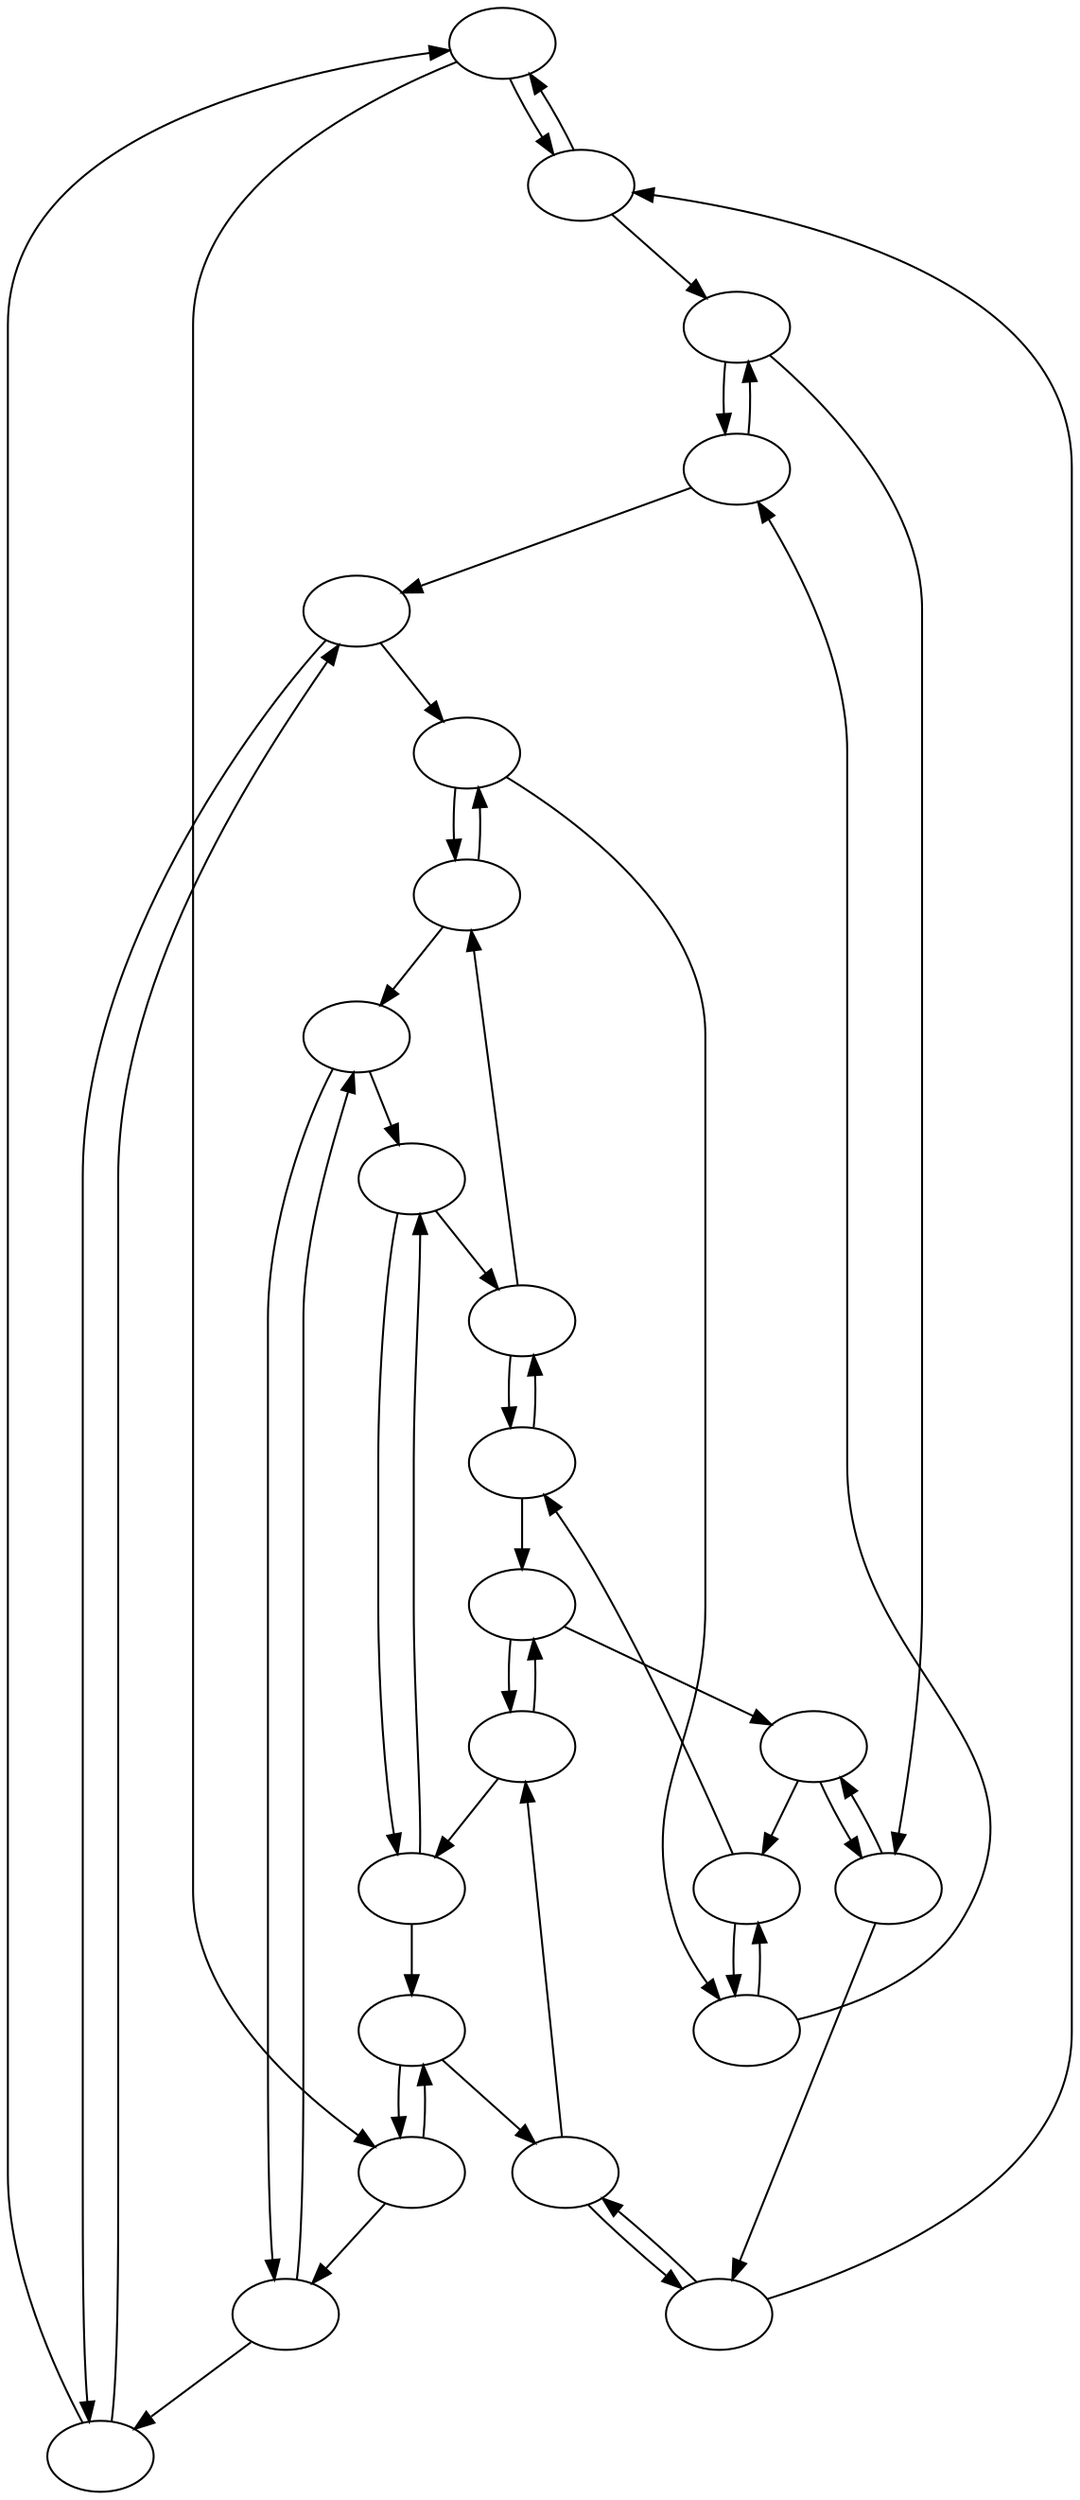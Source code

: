 /* Created by Wolfram Mathematica 9.0 : www.wolfram.com */

digraph {
	1 [label=""];
	2 [label=""];
	3 [label=""];
	4 [label=""];
	5 [label=""];
	6 [label=""];
	7 [label=""];
	8 [label=""];
	9 [label=""];
	10 [label=""];
	11 [label=""];
	12 [label=""];
	13 [label=""];
	14 [label=""];
	15 [label=""];
	16 [label=""];
	17 [label=""];
	18 [label=""];
	19 [label=""];
	20 [label=""];
	21 [label=""];
	22 [label=""];
	23 [label=""];
	24 [label=""];
	1 -> 7;
	1 -> 10;
	2 -> 8;
	2 -> 9;
	3 -> 9;
	3 -> 12;
	4 -> 10;
	4 -> 11;
	5 -> 11;
	5 -> 7;
	6 -> 12;
	6 -> 8;
	7 -> 1;
	7 -> 16;
	8 -> 2;
	8 -> 15;
	9 -> 3;
	9 -> 18;
	10 -> 4;
	10 -> 17;
	11 -> 5;
	11 -> 13;
	12 -> 6;
	12 -> 14;
	13 -> 15;
	13 -> 22;
	14 -> 16;
	14 -> 21;
	15 -> 13;
	15 -> 24;
	16 -> 14;
	16 -> 23;
	17 -> 18;
	17 -> 19;
	18 -> 17;
	18 -> 20;
	19 -> 21;
	19 -> 1;
	20 -> 22;
	20 -> 2;
	21 -> 19;
	21 -> 3;
	22 -> 20;
	22 -> 4;
	23 -> 24;
	23 -> 5;
	24 -> 23;
	24 -> 6;
}
